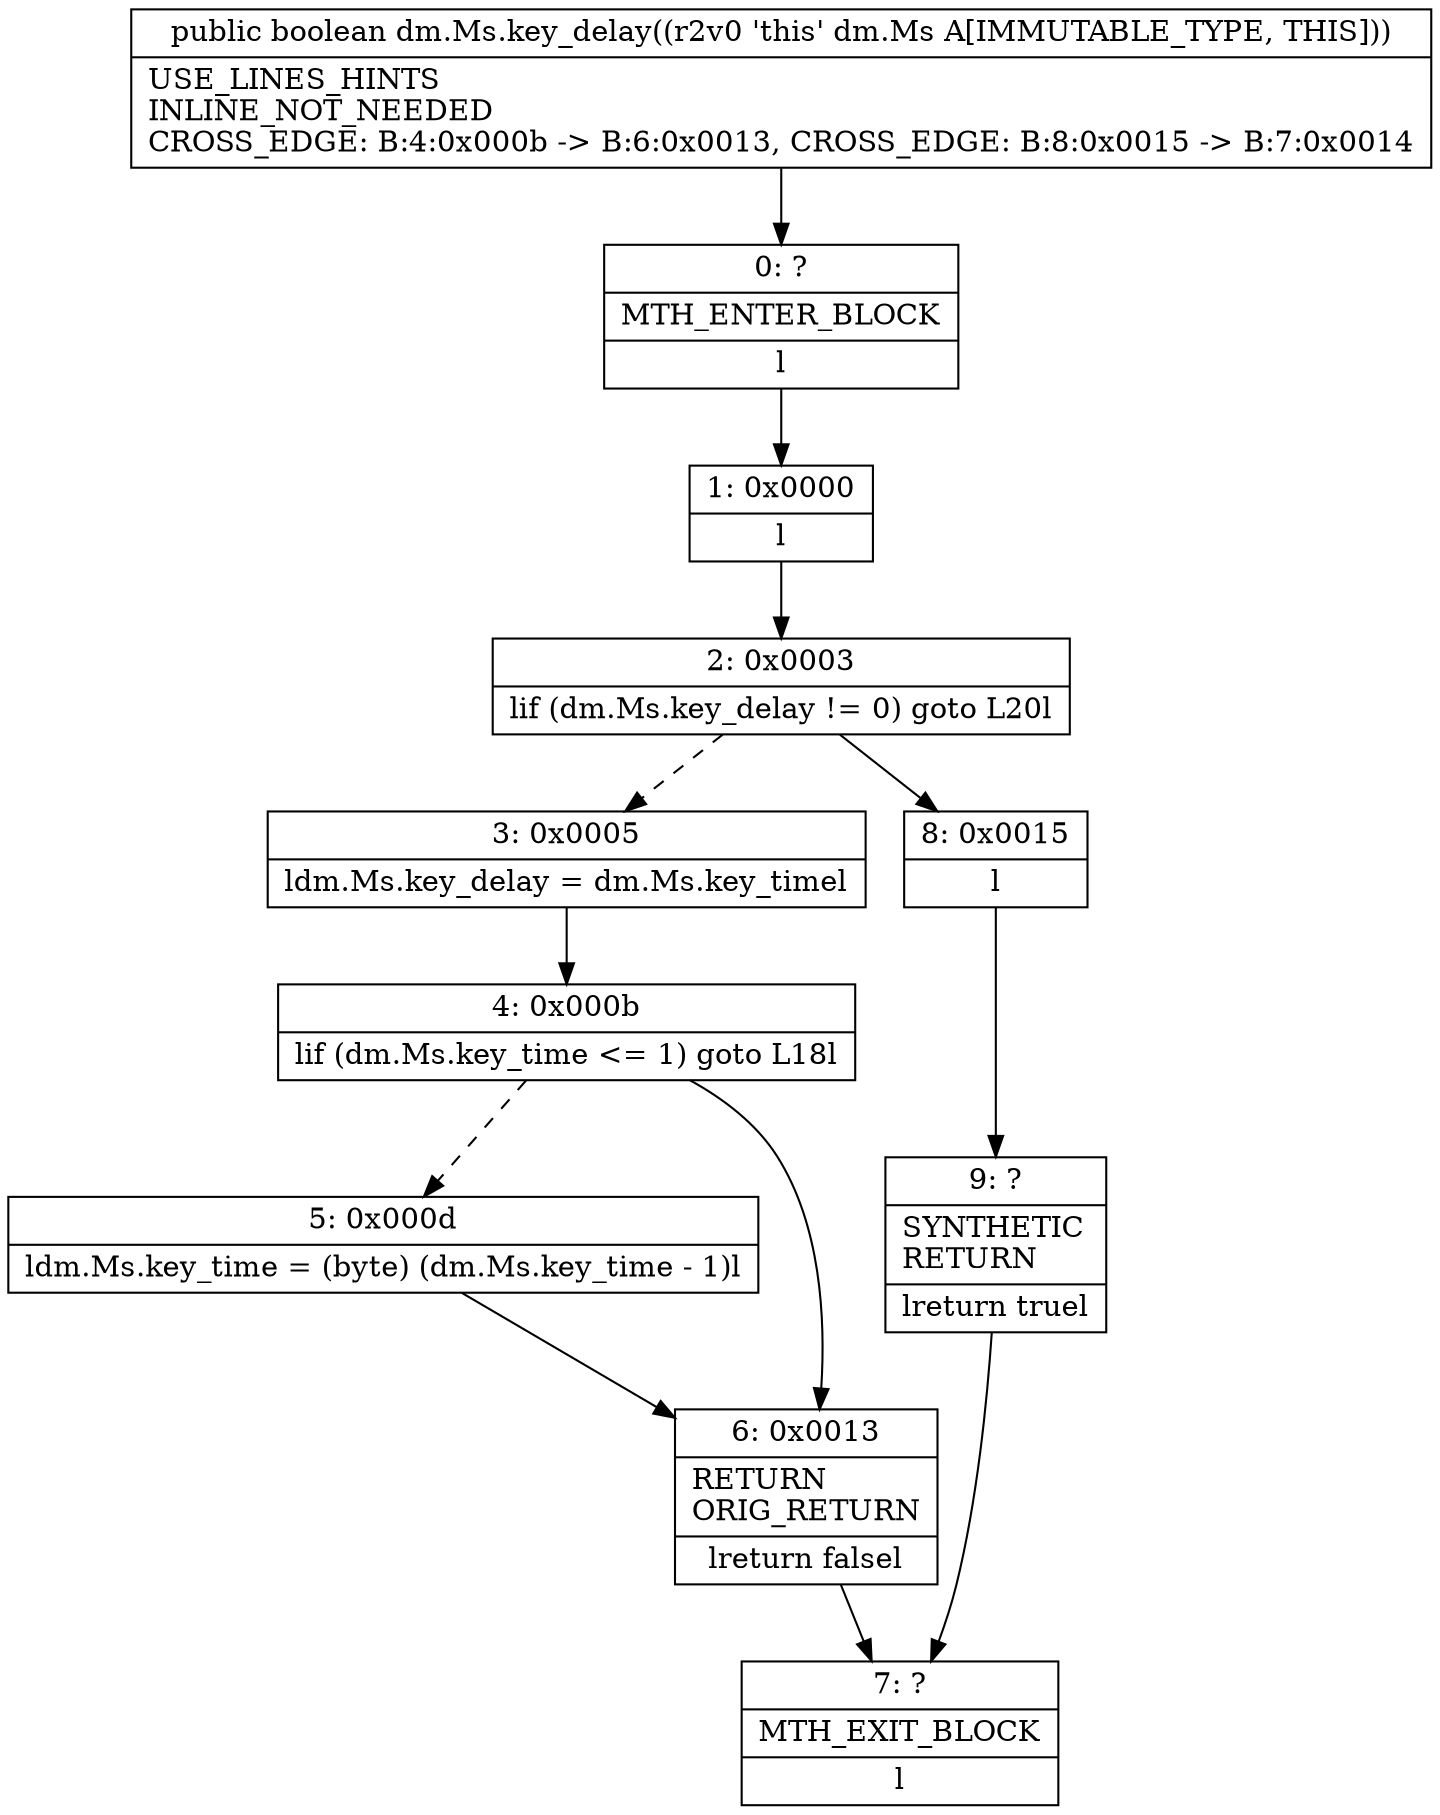 digraph "CFG fordm.Ms.key_delay()Z" {
Node_0 [shape=record,label="{0\:\ ?|MTH_ENTER_BLOCK\l|l}"];
Node_1 [shape=record,label="{1\:\ 0x0000|l}"];
Node_2 [shape=record,label="{2\:\ 0x0003|lif (dm.Ms.key_delay != 0) goto L20l}"];
Node_3 [shape=record,label="{3\:\ 0x0005|ldm.Ms.key_delay = dm.Ms.key_timel}"];
Node_4 [shape=record,label="{4\:\ 0x000b|lif (dm.Ms.key_time \<= 1) goto L18l}"];
Node_5 [shape=record,label="{5\:\ 0x000d|ldm.Ms.key_time = (byte) (dm.Ms.key_time \- 1)l}"];
Node_6 [shape=record,label="{6\:\ 0x0013|RETURN\lORIG_RETURN\l|lreturn falsel}"];
Node_7 [shape=record,label="{7\:\ ?|MTH_EXIT_BLOCK\l|l}"];
Node_8 [shape=record,label="{8\:\ 0x0015|l}"];
Node_9 [shape=record,label="{9\:\ ?|SYNTHETIC\lRETURN\l|lreturn truel}"];
MethodNode[shape=record,label="{public boolean dm.Ms.key_delay((r2v0 'this' dm.Ms A[IMMUTABLE_TYPE, THIS]))  | USE_LINES_HINTS\lINLINE_NOT_NEEDED\lCROSS_EDGE: B:4:0x000b \-\> B:6:0x0013, CROSS_EDGE: B:8:0x0015 \-\> B:7:0x0014\l}"];
MethodNode -> Node_0;
Node_0 -> Node_1;
Node_1 -> Node_2;
Node_2 -> Node_3[style=dashed];
Node_2 -> Node_8;
Node_3 -> Node_4;
Node_4 -> Node_5[style=dashed];
Node_4 -> Node_6;
Node_5 -> Node_6;
Node_6 -> Node_7;
Node_8 -> Node_9;
Node_9 -> Node_7;
}

